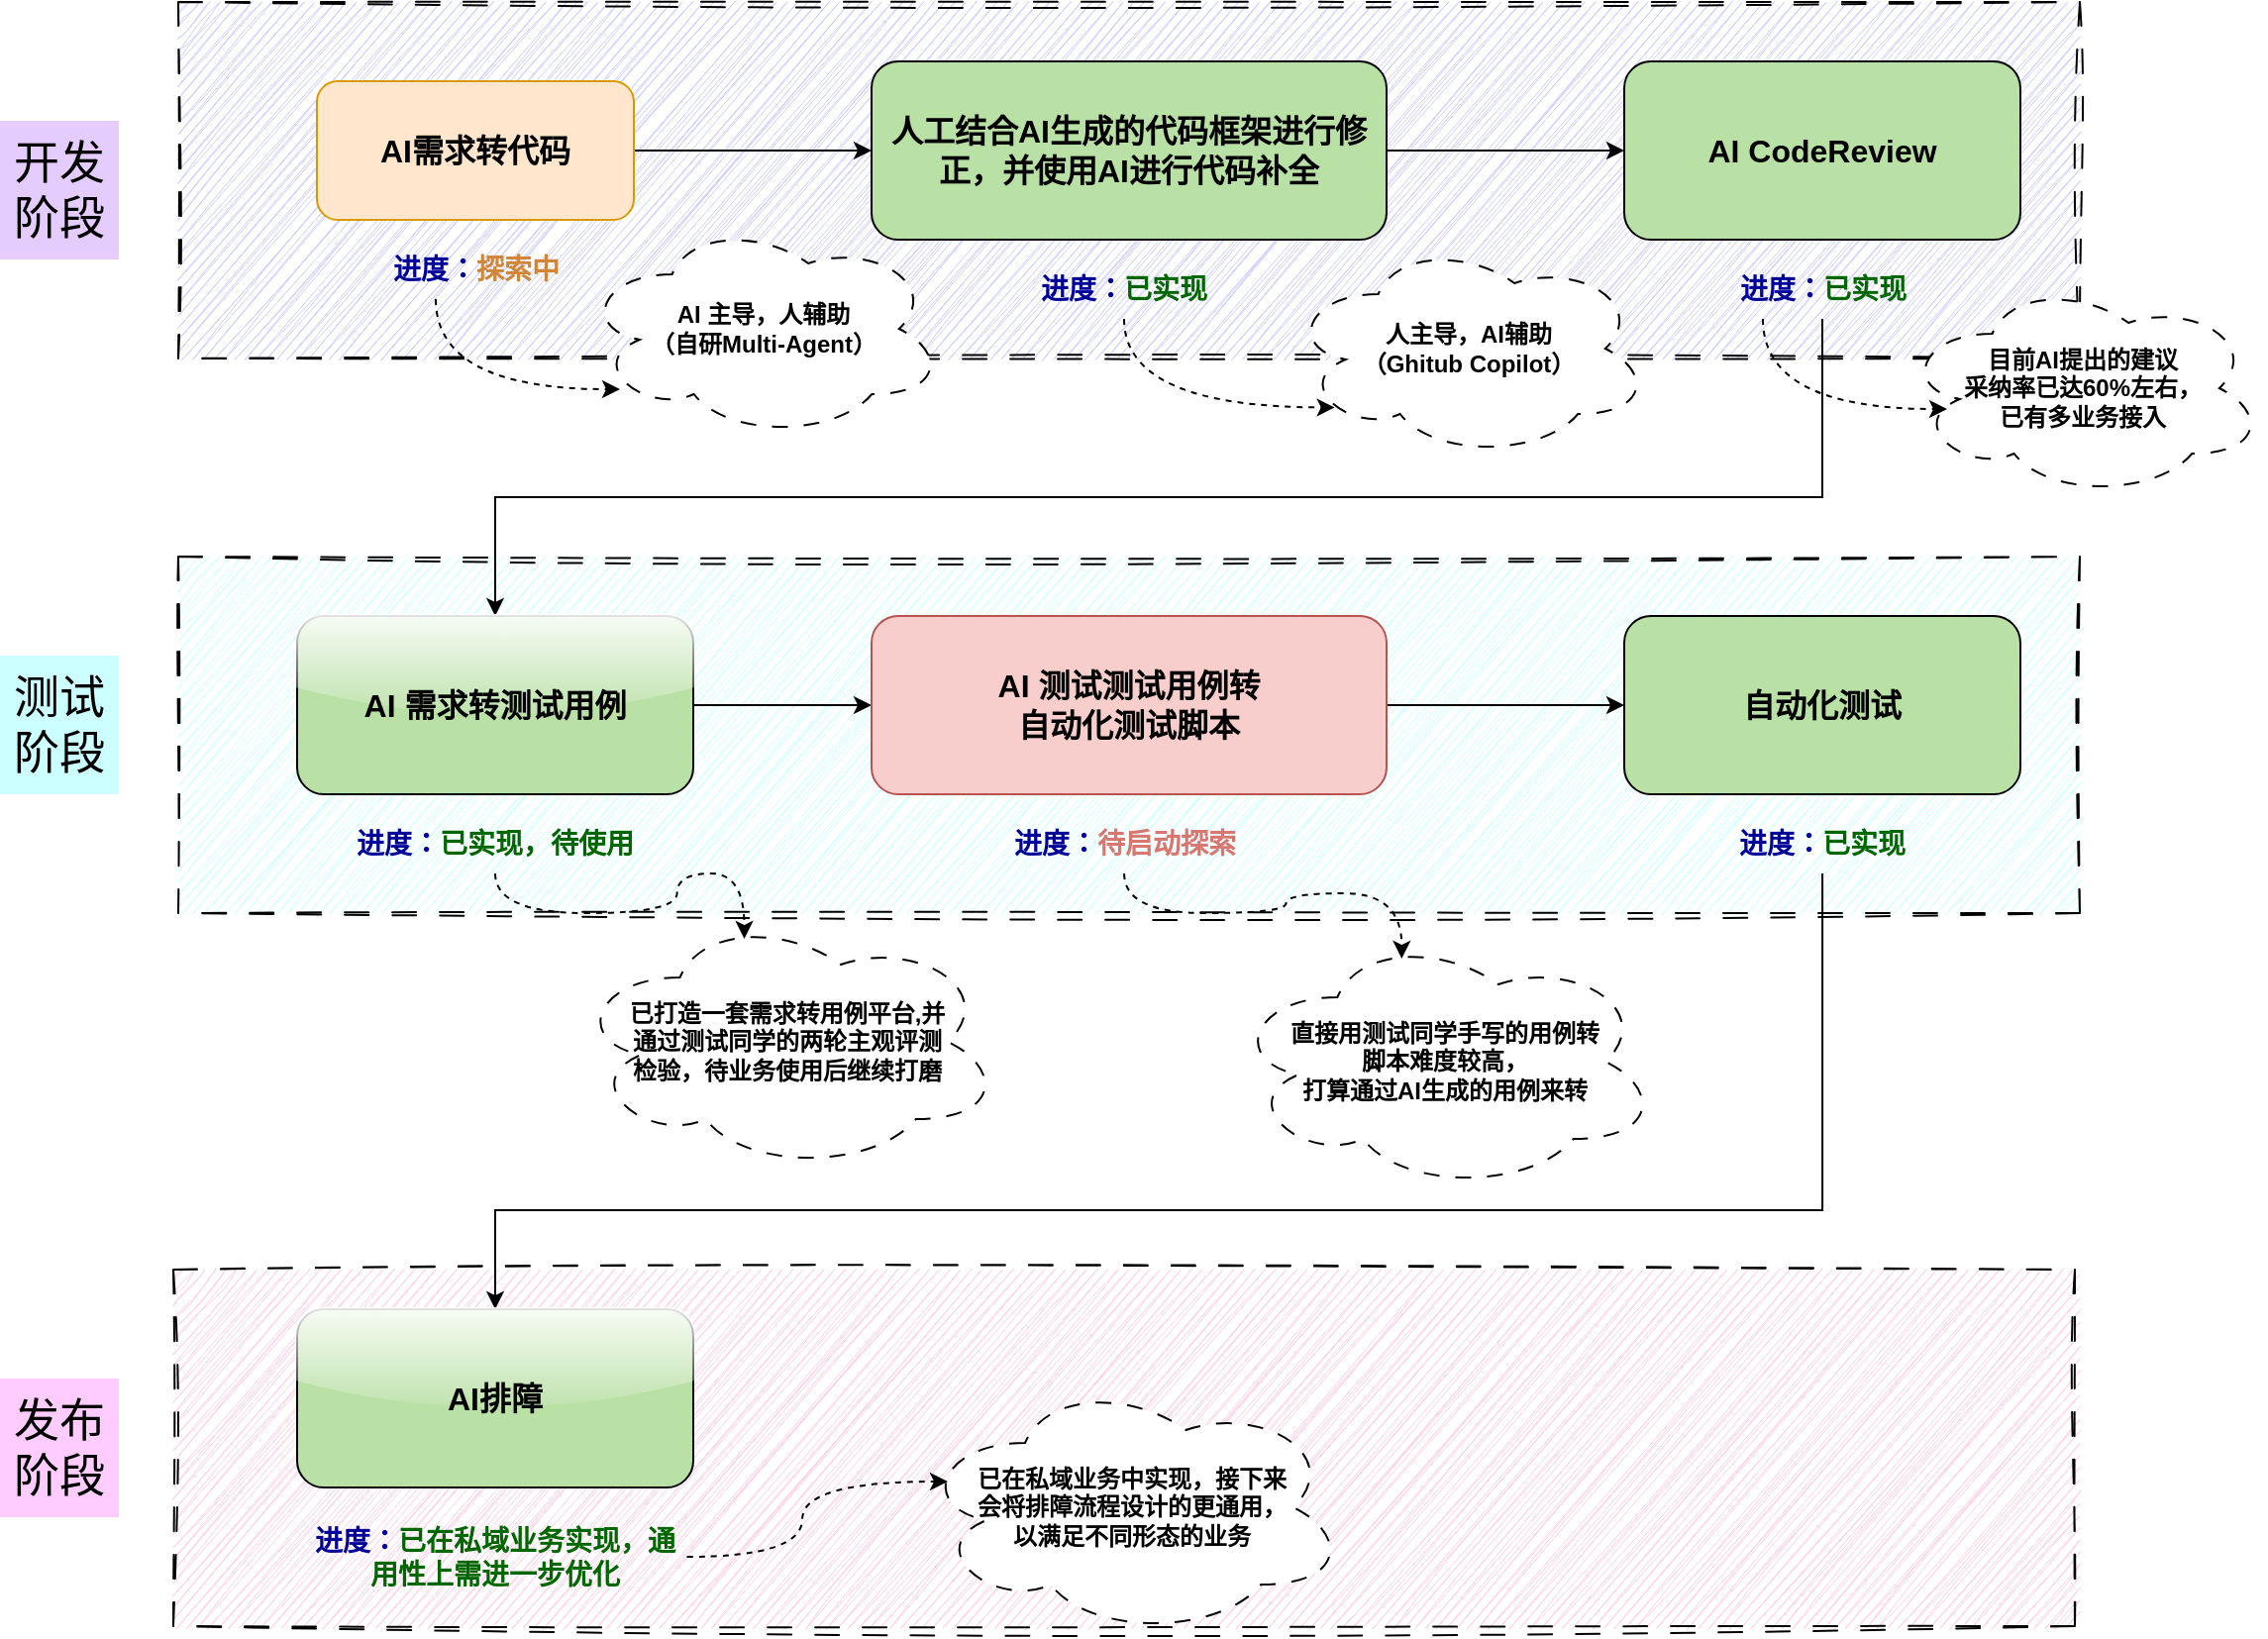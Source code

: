 <mxfile version="24.8.6">
  <diagram name="第 1 页" id="r8n0otCuOx0sQn8kWmIR">
    <mxGraphModel dx="2069" dy="785" grid="1" gridSize="10" guides="1" tooltips="1" connect="1" arrows="1" fold="1" page="1" pageScale="1" pageWidth="827" pageHeight="1169" math="0" shadow="0">
      <root>
        <mxCell id="0" />
        <mxCell id="1" parent="0" />
        <mxCell id="DQfAdSFWjcPZuRLwrpEE-42" value="" style="rounded=0;whiteSpace=wrap;html=1;fillColor=#FFCCE6;dashed=1;dashPattern=12 12;sketch=1;curveFitting=1;jiggle=2;" vertex="1" parent="1">
          <mxGeometry x="-12.5" y="860" width="960" height="180" as="geometry" />
        </mxCell>
        <mxCell id="DQfAdSFWjcPZuRLwrpEE-41" value="" style="rounded=0;whiteSpace=wrap;html=1;fillColor=#CCFFFF;dashed=1;dashPattern=12 12;sketch=1;curveFitting=1;jiggle=2;" vertex="1" parent="1">
          <mxGeometry x="-10" y="500" width="960" height="180" as="geometry" />
        </mxCell>
        <mxCell id="DQfAdSFWjcPZuRLwrpEE-39" value="" style="rounded=0;whiteSpace=wrap;html=1;fillColor=#CCCCFF;dashed=1;dashPattern=12 12;sketch=1;curveFitting=1;jiggle=2;" vertex="1" parent="1">
          <mxGeometry x="-10" y="220" width="960" height="180" as="geometry" />
        </mxCell>
        <mxCell id="DQfAdSFWjcPZuRLwrpEE-6" style="edgeStyle=orthogonalEdgeStyle;rounded=0;orthogonalLoop=1;jettySize=auto;html=1;entryX=0;entryY=0.5;entryDx=0;entryDy=0;" edge="1" parent="1" source="DQfAdSFWjcPZuRLwrpEE-1" target="DQfAdSFWjcPZuRLwrpEE-5">
          <mxGeometry relative="1" as="geometry" />
        </mxCell>
        <mxCell id="DQfAdSFWjcPZuRLwrpEE-1" value="AI需求转代码" style="rounded=1;whiteSpace=wrap;html=1;fillColor=#ffe6cc;fontSize=16;fontStyle=1;strokeColor=#d79b00;" vertex="1" parent="1">
          <mxGeometry x="60" y="260" width="160" height="70" as="geometry" />
        </mxCell>
        <mxCell id="DQfAdSFWjcPZuRLwrpEE-3" value="&lt;b&gt;AI 主导，人辅助&lt;br&gt;（自研Multi-Agent）&lt;/b&gt;" style="ellipse;shape=cloud;whiteSpace=wrap;html=1;align=center;dashed=1;dashPattern=8 8;" vertex="1" parent="1">
          <mxGeometry x="193.5" y="330" width="183.33" height="110" as="geometry" />
        </mxCell>
        <mxCell id="DQfAdSFWjcPZuRLwrpEE-13" style="edgeStyle=orthogonalEdgeStyle;rounded=0;orthogonalLoop=1;jettySize=auto;html=1;entryX=0;entryY=0.5;entryDx=0;entryDy=0;" edge="1" parent="1" source="DQfAdSFWjcPZuRLwrpEE-5" target="DQfAdSFWjcPZuRLwrpEE-11">
          <mxGeometry relative="1" as="geometry" />
        </mxCell>
        <mxCell id="DQfAdSFWjcPZuRLwrpEE-5" value="人工结合AI生成的代码框架进行修正，并使用AI进行代码补全" style="rounded=1;whiteSpace=wrap;html=1;fillColor=#B9E0A5;fontSize=16;fontStyle=1" vertex="1" parent="1">
          <mxGeometry x="340" y="250" width="260" height="90" as="geometry" />
        </mxCell>
        <mxCell id="DQfAdSFWjcPZuRLwrpEE-7" value="&lt;b&gt;人主导，AI辅助&lt;br&gt;（Ghitub Copilot）&lt;/b&gt;" style="ellipse;shape=cloud;whiteSpace=wrap;html=1;align=center;dashed=1;dashPattern=8 8;" vertex="1" parent="1">
          <mxGeometry x="550" y="340" width="183.33" height="110" as="geometry" />
        </mxCell>
        <mxCell id="DQfAdSFWjcPZuRLwrpEE-9" value="&lt;b style=&quot;font-size: 14px;&quot;&gt;&lt;font style=&quot;font-size: 14px;&quot; color=&quot;#000099&quot;&gt;进度：&lt;/font&gt;&lt;font color=&quot;#d08539&quot; style=&quot;font-size: 14px;&quot;&gt;探索中&lt;/font&gt;&lt;/b&gt;" style="text;html=1;align=center;verticalAlign=middle;whiteSpace=wrap;rounded=0;fontSize=14;" vertex="1" parent="1">
          <mxGeometry x="86.5" y="340" width="107" height="30" as="geometry" />
        </mxCell>
        <mxCell id="DQfAdSFWjcPZuRLwrpEE-10" value="&lt;span style=&quot;font-size: 14px;&quot;&gt;&lt;font style=&quot;font-size: 14px;&quot; color=&quot;#000099&quot;&gt;进度：&lt;/font&gt;&lt;font style=&quot;font-size: 14px;&quot; color=&quot;#006600&quot;&gt;已实现&lt;/font&gt;&lt;/span&gt;" style="text;html=1;align=center;verticalAlign=middle;whiteSpace=wrap;rounded=0;fontStyle=1;fontSize=14;" vertex="1" parent="1">
          <mxGeometry x="414" y="350" width="107" height="30" as="geometry" />
        </mxCell>
        <mxCell id="DQfAdSFWjcPZuRLwrpEE-11" value="AI CodeReview" style="rounded=1;whiteSpace=wrap;html=1;fillColor=#B9E0A5;fontSize=16;fontStyle=1" vertex="1" parent="1">
          <mxGeometry x="720" y="250" width="200" height="90" as="geometry" />
        </mxCell>
        <mxCell id="DQfAdSFWjcPZuRLwrpEE-25" style="edgeStyle=orthogonalEdgeStyle;rounded=0;orthogonalLoop=1;jettySize=auto;html=1;entryX=0.5;entryY=0;entryDx=0;entryDy=0;" edge="1" parent="1" source="DQfAdSFWjcPZuRLwrpEE-12" target="DQfAdSFWjcPZuRLwrpEE-14">
          <mxGeometry relative="1" as="geometry">
            <Array as="points">
              <mxPoint x="820" y="470" />
              <mxPoint x="150" y="470" />
            </Array>
          </mxGeometry>
        </mxCell>
        <mxCell id="DQfAdSFWjcPZuRLwrpEE-12" value="&lt;span style=&quot;font-size: 14px;&quot;&gt;&lt;font style=&quot;font-size: 14px;&quot; color=&quot;#000099&quot;&gt;进度：&lt;/font&gt;&lt;font style=&quot;font-size: 14px;&quot; color=&quot;#006600&quot;&gt;已实现&lt;/font&gt;&lt;/span&gt;" style="text;html=1;align=center;verticalAlign=middle;whiteSpace=wrap;rounded=0;fontStyle=1;fontSize=14;" vertex="1" parent="1">
          <mxGeometry x="766.5" y="350" width="107" height="30" as="geometry" />
        </mxCell>
        <mxCell id="DQfAdSFWjcPZuRLwrpEE-18" value="" style="edgeStyle=orthogonalEdgeStyle;rounded=0;orthogonalLoop=1;jettySize=auto;html=1;" edge="1" parent="1" source="DQfAdSFWjcPZuRLwrpEE-14" target="DQfAdSFWjcPZuRLwrpEE-16">
          <mxGeometry relative="1" as="geometry" />
        </mxCell>
        <mxCell id="DQfAdSFWjcPZuRLwrpEE-14" value="AI 需求转测试用例" style="rounded=1;whiteSpace=wrap;html=1;fillColor=#B9E0A5;fontSize=16;fontStyle=1;shadow=0;glass=1;" vertex="1" parent="1">
          <mxGeometry x="50" y="530" width="200" height="90" as="geometry" />
        </mxCell>
        <mxCell id="DQfAdSFWjcPZuRLwrpEE-15" value="&lt;span style=&quot;font-size: 14px;&quot;&gt;&lt;font style=&quot;font-size: 14px;&quot; color=&quot;#000099&quot;&gt;进度：&lt;/font&gt;&lt;font style=&quot;font-size: 14px;&quot; color=&quot;#006600&quot;&gt;已实现，待使用&lt;/font&gt;&lt;/span&gt;" style="text;html=1;align=center;verticalAlign=middle;whiteSpace=wrap;rounded=0;fontStyle=1;fontSize=14;" vertex="1" parent="1">
          <mxGeometry x="78.25" y="630" width="143.5" height="30" as="geometry" />
        </mxCell>
        <mxCell id="DQfAdSFWjcPZuRLwrpEE-20" style="edgeStyle=orthogonalEdgeStyle;rounded=0;orthogonalLoop=1;jettySize=auto;html=1;entryX=0;entryY=0.5;entryDx=0;entryDy=0;" edge="1" parent="1" source="DQfAdSFWjcPZuRLwrpEE-16" target="DQfAdSFWjcPZuRLwrpEE-21">
          <mxGeometry relative="1" as="geometry">
            <mxPoint x="670" y="575" as="targetPoint" />
          </mxGeometry>
        </mxCell>
        <mxCell id="DQfAdSFWjcPZuRLwrpEE-16" value="AI 测试测试用例转&lt;br&gt;自动化测试脚本" style="rounded=1;whiteSpace=wrap;html=1;fillColor=#f8cecc;fontSize=16;fontStyle=1;strokeColor=#b85450;" vertex="1" parent="1">
          <mxGeometry x="340" y="530" width="260" height="90" as="geometry" />
        </mxCell>
        <mxCell id="DQfAdSFWjcPZuRLwrpEE-17" value="&lt;font style=&quot;font-size: 14px;&quot; color=&quot;#000099&quot;&gt;进度：&lt;/font&gt;&lt;font color=&quot;#d77770&quot; style=&quot;font-size: 14px;&quot;&gt;待启动探索&lt;/font&gt;" style="text;html=1;align=center;verticalAlign=middle;whiteSpace=wrap;rounded=0;fontStyle=1;fontSize=14;" vertex="1" parent="1">
          <mxGeometry x="405.75" y="630" width="123.5" height="30" as="geometry" />
        </mxCell>
        <mxCell id="DQfAdSFWjcPZuRLwrpEE-21" value="自动化测试" style="rounded=1;whiteSpace=wrap;html=1;fillColor=#B9E0A5;fontSize=16;fontStyle=1" vertex="1" parent="1">
          <mxGeometry x="720" y="530" width="200" height="90" as="geometry" />
        </mxCell>
        <mxCell id="DQfAdSFWjcPZuRLwrpEE-29" style="edgeStyle=orthogonalEdgeStyle;rounded=0;orthogonalLoop=1;jettySize=auto;html=1;entryX=0.5;entryY=0;entryDx=0;entryDy=0;" edge="1" parent="1" source="DQfAdSFWjcPZuRLwrpEE-22" target="DQfAdSFWjcPZuRLwrpEE-23">
          <mxGeometry relative="1" as="geometry">
            <Array as="points">
              <mxPoint x="820" y="830" />
              <mxPoint x="150" y="830" />
            </Array>
          </mxGeometry>
        </mxCell>
        <mxCell id="DQfAdSFWjcPZuRLwrpEE-22" value="&lt;span style=&quot;font-size: 14px;&quot;&gt;&lt;font style=&quot;font-size: 14px;&quot; color=&quot;#000099&quot;&gt;进度：&lt;/font&gt;&lt;font style=&quot;font-size: 14px;&quot; color=&quot;#006600&quot;&gt;已实现&lt;/font&gt;&lt;/span&gt;" style="text;html=1;align=center;verticalAlign=middle;whiteSpace=wrap;rounded=0;fontStyle=1;fontSize=14;" vertex="1" parent="1">
          <mxGeometry x="748.25" y="630" width="143.5" height="30" as="geometry" />
        </mxCell>
        <mxCell id="DQfAdSFWjcPZuRLwrpEE-23" value="AI排障" style="rounded=1;whiteSpace=wrap;html=1;fillColor=#B9E0A5;fontSize=16;fontStyle=1;glass=1;" vertex="1" parent="1">
          <mxGeometry x="50" y="880" width="200" height="90" as="geometry" />
        </mxCell>
        <mxCell id="DQfAdSFWjcPZuRLwrpEE-24" value="&lt;span style=&quot;font-size: 14px;&quot;&gt;&lt;font style=&quot;font-size: 14px;&quot; color=&quot;#000099&quot;&gt;进度：&lt;/font&gt;&lt;font style=&quot;font-size: 14px;&quot; color=&quot;#006600&quot;&gt;已在私域业务实现，通用性上需进一步优化&lt;/font&gt;&lt;/span&gt;" style="text;html=1;align=center;verticalAlign=middle;whiteSpace=wrap;rounded=0;fontStyle=1;fontSize=14;" vertex="1" parent="1">
          <mxGeometry x="53.25" y="990" width="193.5" height="30" as="geometry" />
        </mxCell>
        <mxCell id="DQfAdSFWjcPZuRLwrpEE-26" value="&lt;b&gt;目前AI提出的建议&lt;br&gt;采纳率已达60%左右，&lt;br&gt;已有多业务接入&lt;/b&gt;" style="ellipse;shape=cloud;whiteSpace=wrap;html=1;align=center;dashed=1;dashPattern=8 8;" vertex="1" parent="1">
          <mxGeometry x="860" y="360" width="183.33" height="110" as="geometry" />
        </mxCell>
        <mxCell id="DQfAdSFWjcPZuRLwrpEE-30" value="&lt;b&gt;已打造一套需求转用例平台,并&lt;br&gt;通过测试同学的两轮主观评测&lt;br&gt;检验，待业务使用后继续打磨&lt;br&gt;&lt;/b&gt;" style="ellipse;shape=cloud;whiteSpace=wrap;html=1;align=center;dashed=1;dashPattern=8 8;" vertex="1" parent="1">
          <mxGeometry x="189.09" y="680" width="216.66" height="130" as="geometry" />
        </mxCell>
        <mxCell id="DQfAdSFWjcPZuRLwrpEE-34" style="edgeStyle=orthogonalEdgeStyle;rounded=0;orthogonalLoop=1;jettySize=auto;html=1;exitX=0.5;exitY=1;exitDx=0;exitDy=0;entryX=0.4;entryY=0.1;entryDx=0;entryDy=0;entryPerimeter=0;curved=1;dashed=1;" edge="1" parent="1" source="DQfAdSFWjcPZuRLwrpEE-15" target="DQfAdSFWjcPZuRLwrpEE-30">
          <mxGeometry relative="1" as="geometry" />
        </mxCell>
        <mxCell id="DQfAdSFWjcPZuRLwrpEE-35" value="&lt;b&gt;直接用测试同学手写的用例转&lt;br&gt;脚本难度较高，&lt;br&gt;打算通过AI生成的用例来转&lt;/b&gt;" style="ellipse;shape=cloud;whiteSpace=wrap;html=1;align=center;dashed=1;dashPattern=8 8;" vertex="1" parent="1">
          <mxGeometry x="521" y="690" width="216.66" height="130" as="geometry" />
        </mxCell>
        <mxCell id="DQfAdSFWjcPZuRLwrpEE-36" style="edgeStyle=orthogonalEdgeStyle;rounded=0;orthogonalLoop=1;jettySize=auto;html=1;entryX=0.4;entryY=0.1;entryDx=0;entryDy=0;entryPerimeter=0;curved=1;dashed=1;" edge="1" parent="1" source="DQfAdSFWjcPZuRLwrpEE-17" target="DQfAdSFWjcPZuRLwrpEE-35">
          <mxGeometry relative="1" as="geometry" />
        </mxCell>
        <mxCell id="DQfAdSFWjcPZuRLwrpEE-37" value="&lt;b&gt;已在私域业务中实现，接下来&lt;br&gt;会将排障流程设计的更通用，&lt;br&gt;以满足不同形态的业务&lt;/b&gt;" style="ellipse;shape=cloud;whiteSpace=wrap;html=1;align=center;dashed=1;dashPattern=8 8;" vertex="1" parent="1">
          <mxGeometry x="363.33" y="915" width="216.66" height="130" as="geometry" />
        </mxCell>
        <mxCell id="DQfAdSFWjcPZuRLwrpEE-38" style="edgeStyle=orthogonalEdgeStyle;rounded=0;orthogonalLoop=1;jettySize=auto;html=1;entryX=0.07;entryY=0.4;entryDx=0;entryDy=0;entryPerimeter=0;curved=1;dashed=1;" edge="1" parent="1" source="DQfAdSFWjcPZuRLwrpEE-24" target="DQfAdSFWjcPZuRLwrpEE-37">
          <mxGeometry relative="1" as="geometry" />
        </mxCell>
        <mxCell id="DQfAdSFWjcPZuRLwrpEE-43" value="开发阶段" style="text;html=1;align=center;verticalAlign=middle;whiteSpace=wrap;rounded=0;fontSize=23;fillColor=#E5CCFF;" vertex="1" parent="1">
          <mxGeometry x="-100" y="280" width="60" height="70" as="geometry" />
        </mxCell>
        <mxCell id="DQfAdSFWjcPZuRLwrpEE-44" value="测试阶段" style="text;html=1;align=center;verticalAlign=middle;whiteSpace=wrap;rounded=0;fontSize=23;fillColor=#CCFFFF;" vertex="1" parent="1">
          <mxGeometry x="-100" y="550" width="60" height="70" as="geometry" />
        </mxCell>
        <mxCell id="DQfAdSFWjcPZuRLwrpEE-45" value="发布阶段" style="text;html=1;align=center;verticalAlign=middle;whiteSpace=wrap;rounded=0;fontSize=23;fillColor=#FFCCFF;" vertex="1" parent="1">
          <mxGeometry x="-100" y="915" width="60" height="70" as="geometry" />
        </mxCell>
        <mxCell id="DQfAdSFWjcPZuRLwrpEE-50" style="edgeStyle=orthogonalEdgeStyle;rounded=0;orthogonalLoop=1;jettySize=auto;html=1;entryX=0.13;entryY=0.77;entryDx=0;entryDy=0;entryPerimeter=0;exitX=0.5;exitY=1;exitDx=0;exitDy=0;curved=1;dashed=1;" edge="1" parent="1" source="DQfAdSFWjcPZuRLwrpEE-10" target="DQfAdSFWjcPZuRLwrpEE-7">
          <mxGeometry relative="1" as="geometry" />
        </mxCell>
        <mxCell id="DQfAdSFWjcPZuRLwrpEE-53" style="edgeStyle=orthogonalEdgeStyle;rounded=0;orthogonalLoop=1;jettySize=auto;html=1;exitX=0.5;exitY=1;exitDx=0;exitDy=0;curved=1;dashed=1;" edge="1" parent="1">
          <mxGeometry relative="1" as="geometry">
            <mxPoint x="120" y="370" as="sourcePoint" />
            <mxPoint x="213" y="415.5" as="targetPoint" />
            <Array as="points">
              <mxPoint x="119.75" y="415" />
            </Array>
          </mxGeometry>
        </mxCell>
        <mxCell id="DQfAdSFWjcPZuRLwrpEE-55" style="edgeStyle=orthogonalEdgeStyle;rounded=0;orthogonalLoop=1;jettySize=auto;html=1;exitX=0.5;exitY=1;exitDx=0;exitDy=0;curved=1;dashed=1;" edge="1" parent="1">
          <mxGeometry relative="1" as="geometry">
            <mxPoint x="790" y="380" as="sourcePoint" />
            <mxPoint x="883" y="425.5" as="targetPoint" />
            <Array as="points">
              <mxPoint x="789.75" y="425" />
            </Array>
          </mxGeometry>
        </mxCell>
      </root>
    </mxGraphModel>
  </diagram>
</mxfile>
